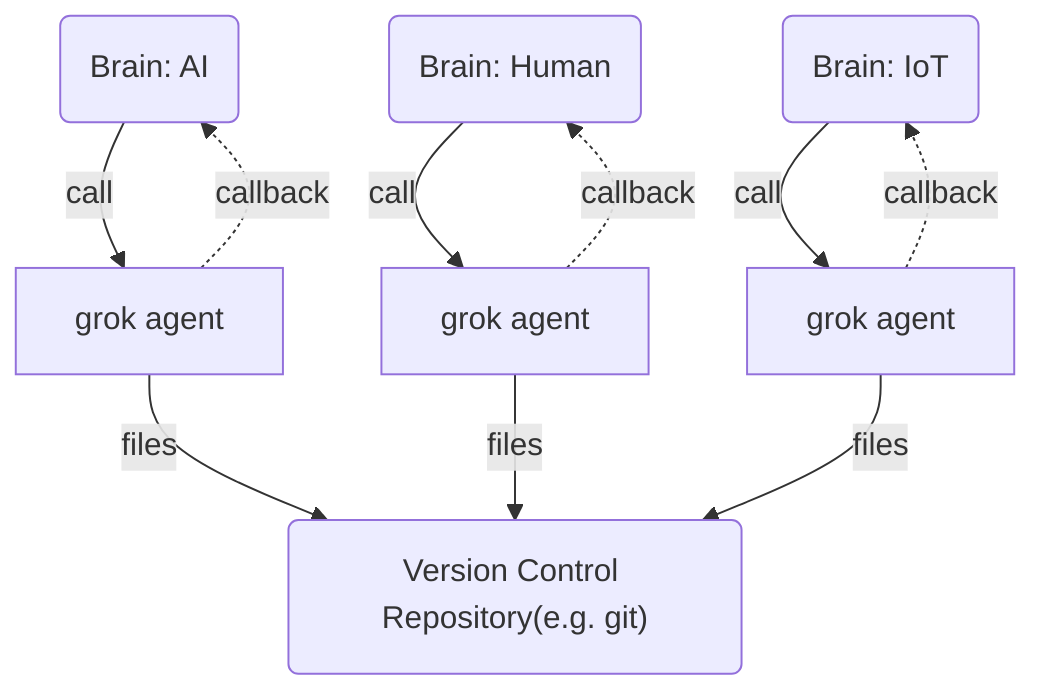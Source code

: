 graph TB
    Brain_AI("Brain: AI")
    Brain_Human("Brain: Human")
    Brain_IoT("Brain: IoT")
    agent1["grok agent"]
    agent2["grok agent"]
    agent3["grok agent"]
    Brain_AI -->|call| agent1
    Brain_Human -->|call| agent2
    Brain_IoT -->|call| agent3
    agent1 -. callback .-> Brain_AI
    agent2 -. callback .-> Brain_Human
    agent3 -. callback .-> Brain_IoT
    agent1 -->|files| versioning
    agent2 -->|files| versioning
    agent3 -->|files| versioning
    versioning("Version Control Repository(e.g. git)")